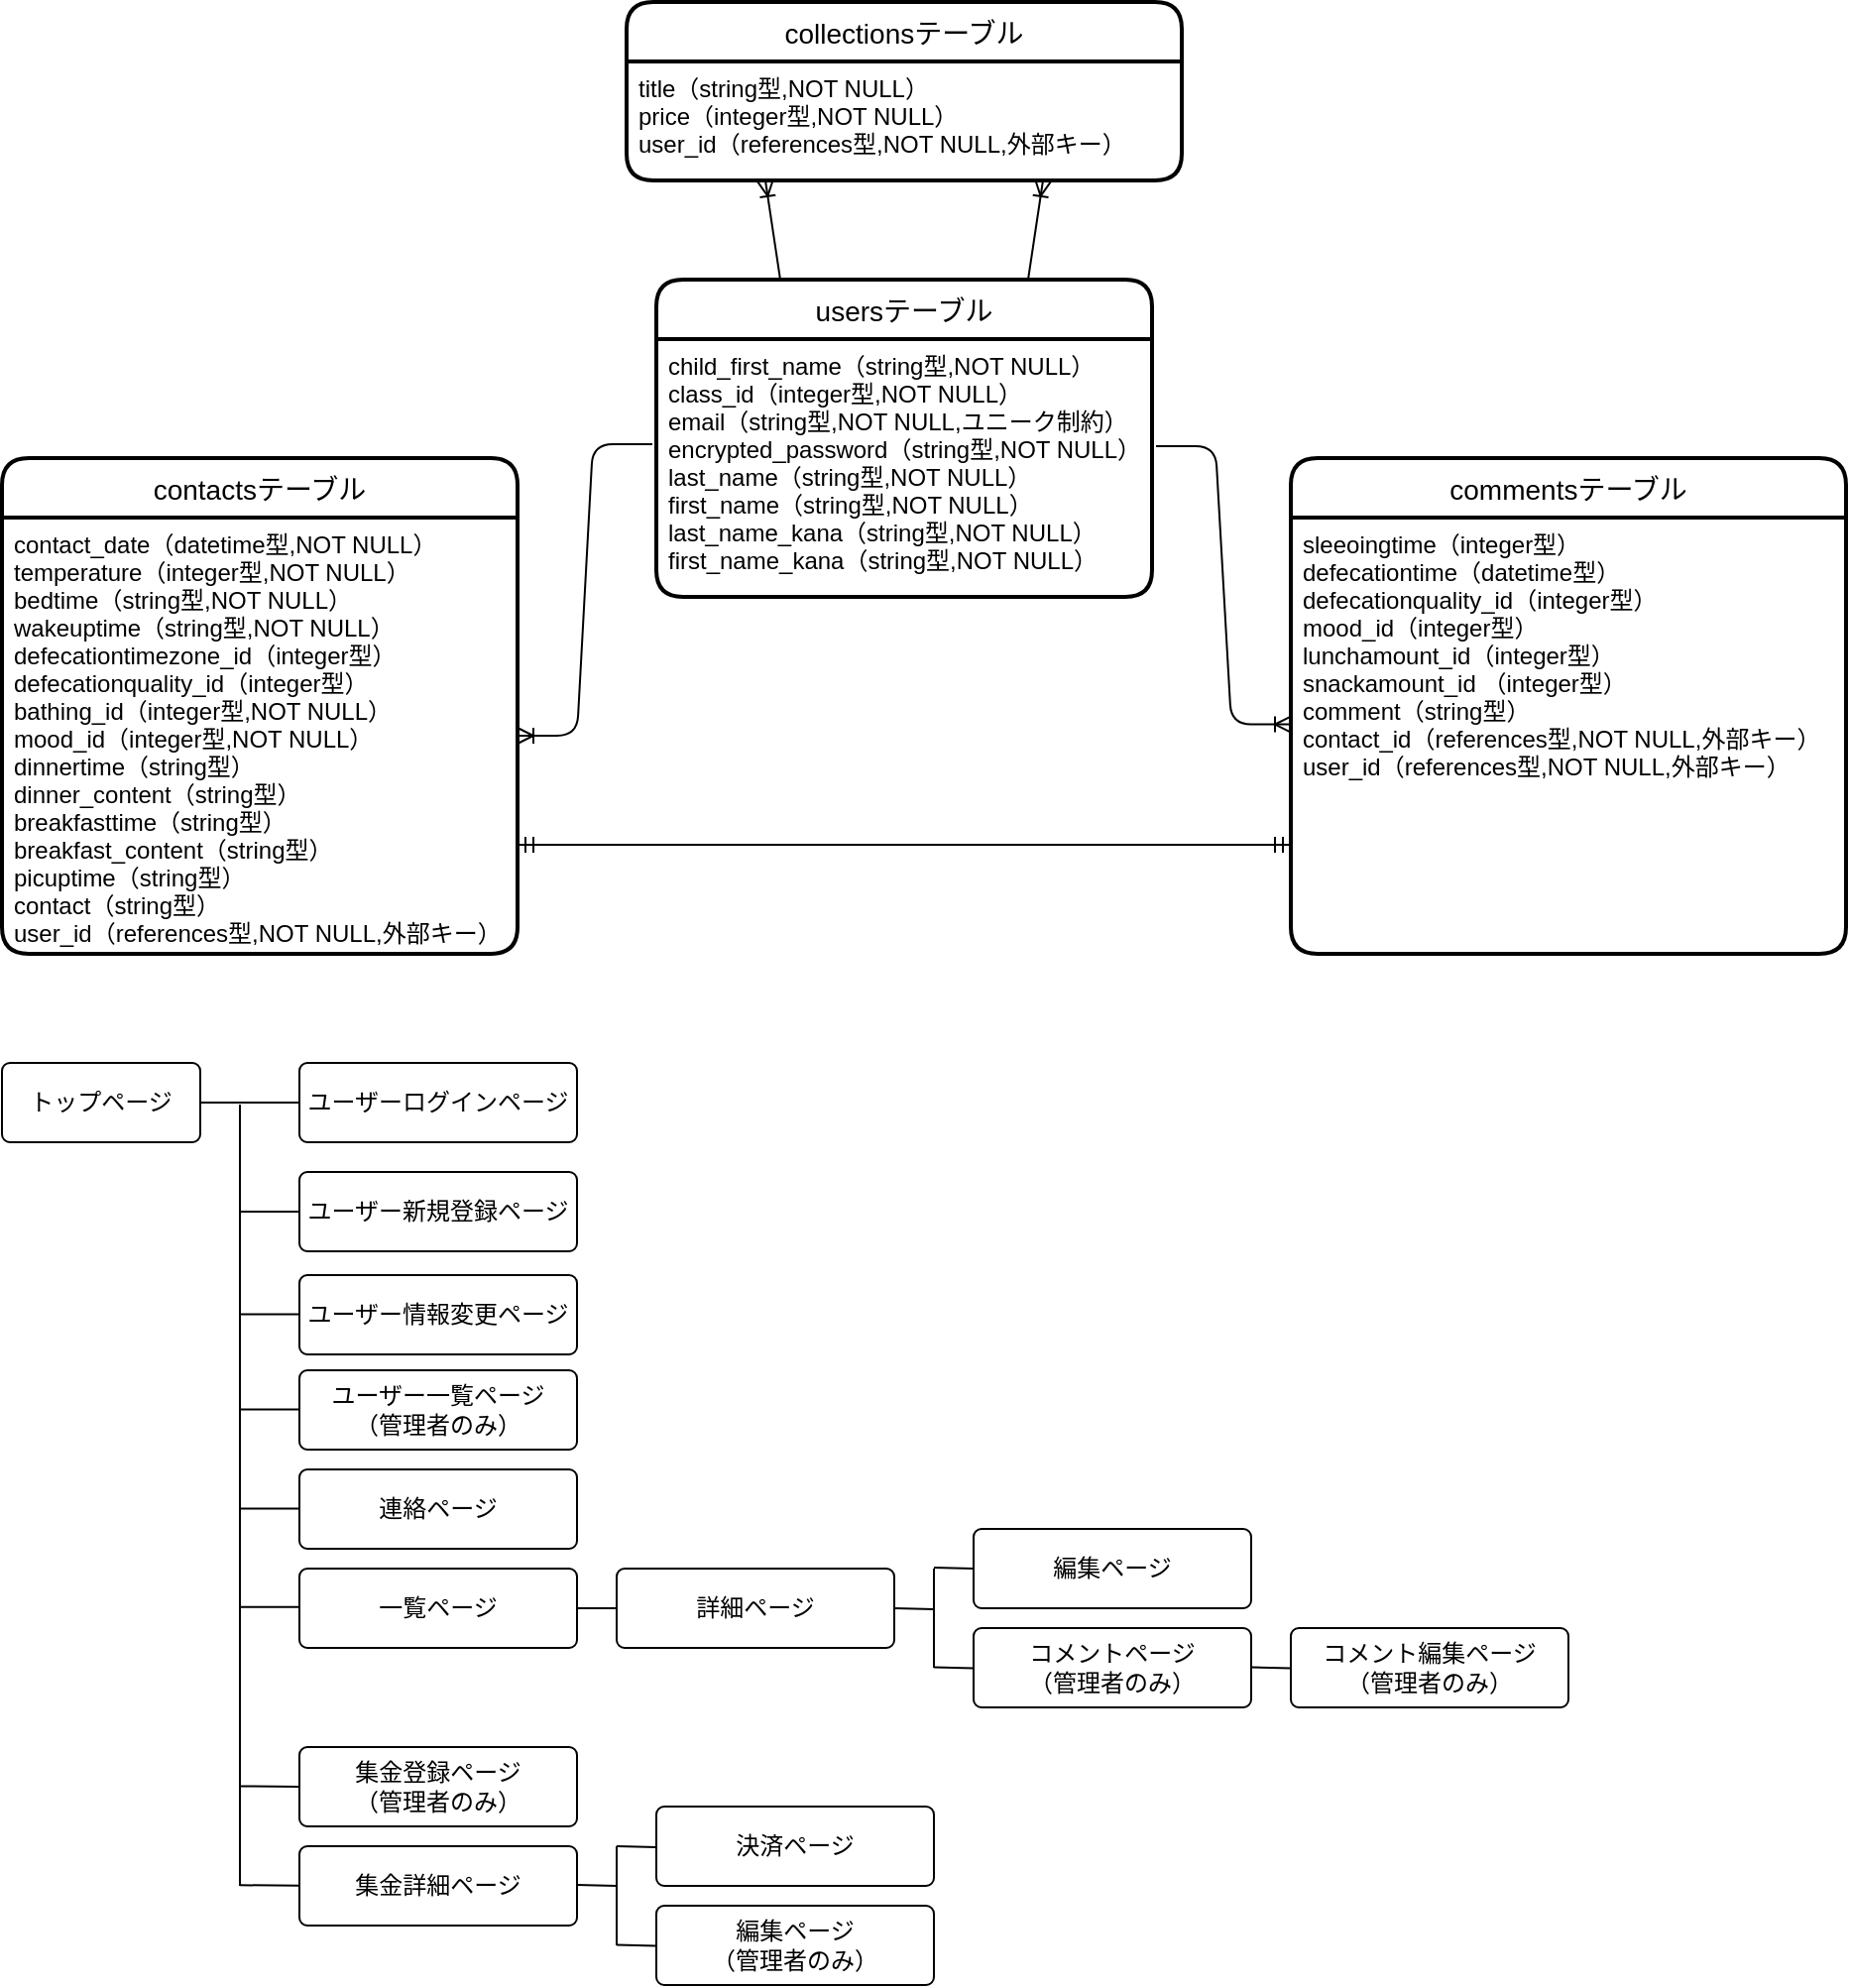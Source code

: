 <mxfile>
    <diagram id="kd0Yo29yYLFkwfyUS1k1" name="ページ1">
        <mxGraphModel dx="930" dy="468" grid="1" gridSize="10" guides="1" tooltips="1" connect="1" arrows="1" fold="1" page="1" pageScale="1" pageWidth="827" pageHeight="1169" math="0" shadow="0">
            <root>
                <mxCell id="0"/>
                <mxCell id="1" parent="0"/>
                <mxCell id="2" value="usersテーブル" style="swimlane;childLayout=stackLayout;horizontal=1;startSize=30;horizontalStack=0;rounded=1;fontSize=14;fontStyle=0;strokeWidth=2;resizeParent=0;resizeLast=1;shadow=0;dashed=0;align=center;" parent="1" vertex="1">
                    <mxGeometry x="350" y="190" width="250" height="160" as="geometry"/>
                </mxCell>
                <mxCell id="3" value="child_first_name（string型,NOT NULL）&#10;class_id（integer型,NOT NULL）&#10;email（string型,NOT NULL,ユニーク制約）&#10;encrypted_password（string型,NOT NULL）&#10;last_name（string型,NOT NULL）&#10;first_name（string型,NOT NULL）&#10;last_name_kana（string型,NOT NULL）&#10;first_name_kana（string型,NOT NULL）" style="align=left;strokeColor=none;fillColor=none;spacingLeft=4;fontSize=12;verticalAlign=top;resizable=0;rotatable=0;part=1;" parent="2" vertex="1">
                    <mxGeometry y="30" width="250" height="130" as="geometry"/>
                </mxCell>
                <mxCell id="4" value="collectionsテーブル" style="swimlane;childLayout=stackLayout;horizontal=1;startSize=30;horizontalStack=0;rounded=1;fontSize=14;fontStyle=0;strokeWidth=2;resizeParent=0;resizeLast=1;shadow=0;dashed=0;align=center;" parent="1" vertex="1">
                    <mxGeometry x="335" y="50" width="280" height="90" as="geometry"/>
                </mxCell>
                <mxCell id="5" value="title（string型,NOT NULL）&#10;price（integer型,NOT NULL）&#10;user_id（references型,NOT NULL,外部キー）" style="align=left;strokeColor=none;fillColor=none;spacingLeft=4;fontSize=12;verticalAlign=top;resizable=0;rotatable=0;part=1;" parent="4" vertex="1">
                    <mxGeometry y="30" width="280" height="60" as="geometry"/>
                </mxCell>
                <mxCell id="6" value="contactsテーブル" style="swimlane;childLayout=stackLayout;horizontal=1;startSize=30;horizontalStack=0;rounded=1;fontSize=14;fontStyle=0;strokeWidth=2;resizeParent=0;resizeLast=1;shadow=0;dashed=0;align=center;" parent="1" vertex="1">
                    <mxGeometry x="20" y="280" width="260" height="250" as="geometry"/>
                </mxCell>
                <mxCell id="7" value="contact_date（datetime型,NOT NULL）&#10;temperature（integer型,NOT NULL）&#10;bedtime（string型,NOT NULL）&#10;wakeuptime（string型,NOT NULL）&#10;defecationtimezone_id（integer型）&#10;defecationquality_id（integer型）&#10;bathing_id（integer型,NOT NULL）&#10;mood_id（integer型,NOT NULL）&#10;dinnertime（string型）&#10;dinner_content（string型）&#10;breakfasttime（string型）&#10;breakfast_content（string型）&#10;picuptime（string型）&#10;contact（string型）&#10;user_id（references型,NOT NULL,外部キー）" style="align=left;strokeColor=none;fillColor=none;spacingLeft=4;fontSize=12;verticalAlign=top;resizable=0;rotatable=0;part=1;" parent="6" vertex="1">
                    <mxGeometry y="30" width="260" height="220" as="geometry"/>
                </mxCell>
                <mxCell id="9" value="commentsテーブル" style="swimlane;childLayout=stackLayout;horizontal=1;startSize=30;horizontalStack=0;rounded=1;fontSize=14;fontStyle=0;strokeWidth=2;resizeParent=0;resizeLast=1;shadow=0;dashed=0;align=center;" parent="1" vertex="1">
                    <mxGeometry x="670" y="280" width="280" height="250" as="geometry"/>
                </mxCell>
                <mxCell id="10" value="sleeoingtime（integer型）&#10;defecationtime（datetime型）&#10;defecationquality_id（integer型）&#10;mood_id（integer型）&#10;lunchamount_id（integer型）&#10;snackamount_id （integer型）&#10;comment（string型）&#10;contact_id（references型,NOT NULL,外部キー）&#10;user_id（references型,NOT NULL,外部キー）" style="align=left;strokeColor=none;fillColor=none;spacingLeft=4;fontSize=12;verticalAlign=top;resizable=0;rotatable=0;part=1;" parent="9" vertex="1">
                    <mxGeometry y="30" width="280" height="220" as="geometry"/>
                </mxCell>
                <mxCell id="15" value="" style="edgeStyle=entityRelationEdgeStyle;fontSize=12;html=1;endArrow=ERoneToMany;exitX=-0.008;exitY=0.408;exitDx=0;exitDy=0;exitPerimeter=0;entryX=1;entryY=0.5;entryDx=0;entryDy=0;" parent="1" source="3" target="7" edge="1">
                    <mxGeometry width="100" height="100" relative="1" as="geometry">
                        <mxPoint x="320" y="130" as="sourcePoint"/>
                        <mxPoint x="160" y="358" as="targetPoint"/>
                    </mxGeometry>
                </mxCell>
                <mxCell id="16" value="" style="edgeStyle=entityRelationEdgeStyle;fontSize=12;html=1;endArrow=ERoneToMany;exitX=1.008;exitY=0.415;exitDx=0;exitDy=0;exitPerimeter=0;entryX=0;entryY=0.474;entryDx=0;entryDy=0;entryPerimeter=0;" parent="1" source="3" target="10" edge="1">
                    <mxGeometry width="100" height="100" relative="1" as="geometry">
                        <mxPoint x="620" y="130" as="sourcePoint"/>
                        <mxPoint x="660" y="380" as="targetPoint"/>
                    </mxGeometry>
                </mxCell>
                <mxCell id="18" value="" style="edgeStyle=entityRelationEdgeStyle;fontSize=12;html=1;endArrow=ERmandOne;startArrow=ERmandOne;exitX=1;exitY=0.75;exitDx=0;exitDy=0;entryX=0;entryY=0.75;entryDx=0;entryDy=0;" parent="1" source="7" target="10" edge="1">
                    <mxGeometry width="100" height="100" relative="1" as="geometry">
                        <mxPoint x="400" y="460" as="sourcePoint"/>
                        <mxPoint x="620" y="450" as="targetPoint"/>
                    </mxGeometry>
                </mxCell>
                <mxCell id="19" value="" style="fontSize=12;html=1;endArrow=ERoneToMany;exitX=0.75;exitY=0;exitDx=0;exitDy=0;entryX=0.75;entryY=1;entryDx=0;entryDy=0;" parent="1" source="2" target="5" edge="1">
                    <mxGeometry width="100" height="100" relative="1" as="geometry">
                        <mxPoint x="630" y="60" as="sourcePoint"/>
                        <mxPoint x="800" y="70" as="targetPoint"/>
                    </mxGeometry>
                </mxCell>
                <mxCell id="22" value="" style="fontSize=12;html=1;endArrow=ERoneToMany;exitX=0.25;exitY=0;exitDx=0;exitDy=0;entryX=0.25;entryY=1;entryDx=0;entryDy=0;" parent="1" source="2" target="5" edge="1">
                    <mxGeometry width="100" height="100" relative="1" as="geometry">
                        <mxPoint x="450" y="20" as="sourcePoint"/>
                        <mxPoint x="472.5" y="-130" as="targetPoint"/>
                    </mxGeometry>
                </mxCell>
                <mxCell id="23" value="トップページ" style="rounded=1;arcSize=10;whiteSpace=wrap;html=1;align=center;" parent="1" vertex="1">
                    <mxGeometry x="20" y="585" width="100" height="40" as="geometry"/>
                </mxCell>
                <mxCell id="24" value="ユーザーログインページ" style="rounded=1;arcSize=10;whiteSpace=wrap;html=1;align=center;" parent="1" vertex="1">
                    <mxGeometry x="170" y="585" width="140" height="40" as="geometry"/>
                </mxCell>
                <mxCell id="25" value="ユーザー新規登録ページ" style="rounded=1;arcSize=10;whiteSpace=wrap;html=1;align=center;" parent="1" vertex="1">
                    <mxGeometry x="170" y="640" width="140" height="40" as="geometry"/>
                </mxCell>
                <mxCell id="26" value="ユーザー情報変更ページ" style="rounded=1;arcSize=10;whiteSpace=wrap;html=1;align=center;" parent="1" vertex="1">
                    <mxGeometry x="170" y="692" width="140" height="40" as="geometry"/>
                </mxCell>
                <mxCell id="27" value="連絡ページ" style="rounded=1;arcSize=10;whiteSpace=wrap;html=1;align=center;" parent="1" vertex="1">
                    <mxGeometry x="170" y="790" width="140" height="40" as="geometry"/>
                </mxCell>
                <mxCell id="28" value="一覧ページ" style="rounded=1;arcSize=10;whiteSpace=wrap;html=1;align=center;" parent="1" vertex="1">
                    <mxGeometry x="170" y="840" width="140" height="40" as="geometry"/>
                </mxCell>
                <mxCell id="29" value="詳細ページ" style="rounded=1;arcSize=10;whiteSpace=wrap;html=1;align=center;" parent="1" vertex="1">
                    <mxGeometry x="330" y="840" width="140" height="40" as="geometry"/>
                </mxCell>
                <mxCell id="30" value="編集ページ" style="rounded=1;arcSize=10;whiteSpace=wrap;html=1;align=center;" parent="1" vertex="1">
                    <mxGeometry x="510" y="820" width="140" height="40" as="geometry"/>
                </mxCell>
                <mxCell id="32" value="コメントページ&lt;br&gt;（管理者のみ）" style="rounded=1;arcSize=10;whiteSpace=wrap;html=1;align=center;" parent="1" vertex="1">
                    <mxGeometry x="510" y="870" width="140" height="40" as="geometry"/>
                </mxCell>
                <mxCell id="33" value="ユーザー一覧ページ&lt;br&gt;（管理者のみ）" style="rounded=1;arcSize=10;whiteSpace=wrap;html=1;align=center;" parent="1" vertex="1">
                    <mxGeometry x="170" y="740" width="140" height="40" as="geometry"/>
                </mxCell>
                <mxCell id="34" value="集金登録ページ&lt;br&gt;（管理者のみ）" style="rounded=1;arcSize=10;whiteSpace=wrap;html=1;align=center;" parent="1" vertex="1">
                    <mxGeometry x="170" y="930" width="140" height="40" as="geometry"/>
                </mxCell>
                <mxCell id="35" value="集金詳細ページ" style="rounded=1;arcSize=10;whiteSpace=wrap;html=1;align=center;" parent="1" vertex="1">
                    <mxGeometry x="170" y="980" width="140" height="40" as="geometry"/>
                </mxCell>
                <mxCell id="36" value="決済ページ" style="rounded=1;arcSize=10;whiteSpace=wrap;html=1;align=center;" parent="1" vertex="1">
                    <mxGeometry x="350" y="960" width="140" height="40" as="geometry"/>
                </mxCell>
                <mxCell id="37" value="編集ページ&lt;br&gt;（管理者のみ）" style="rounded=1;arcSize=10;whiteSpace=wrap;html=1;align=center;" parent="1" vertex="1">
                    <mxGeometry x="350" y="1010" width="140" height="40" as="geometry"/>
                </mxCell>
                <mxCell id="43" value="コメント編集ページ&lt;br&gt;（管理者のみ）" style="rounded=1;arcSize=10;whiteSpace=wrap;html=1;align=center;" parent="1" vertex="1">
                    <mxGeometry x="670" y="870" width="140" height="40" as="geometry"/>
                </mxCell>
                <mxCell id="44" value="" style="endArrow=none;html=1;rounded=0;exitX=1;exitY=0.5;exitDx=0;exitDy=0;entryX=0;entryY=0.5;entryDx=0;entryDy=0;" parent="1" source="23" target="24" edge="1">
                    <mxGeometry relative="1" as="geometry">
                        <mxPoint x="120" y="604.5" as="sourcePoint"/>
                        <mxPoint x="170" y="605" as="targetPoint"/>
                    </mxGeometry>
                </mxCell>
                <mxCell id="45" value="" style="endArrow=none;html=1;rounded=0;" parent="1" edge="1">
                    <mxGeometry relative="1" as="geometry">
                        <mxPoint x="140" y="606" as="sourcePoint"/>
                        <mxPoint x="140" y="1000" as="targetPoint"/>
                    </mxGeometry>
                </mxCell>
                <mxCell id="46" value="" style="endArrow=none;html=1;rounded=0;entryX=0;entryY=0.5;entryDx=0;entryDy=0;" parent="1" target="25" edge="1">
                    <mxGeometry relative="1" as="geometry">
                        <mxPoint x="140" y="660" as="sourcePoint"/>
                        <mxPoint x="190" y="625" as="targetPoint"/>
                    </mxGeometry>
                </mxCell>
                <mxCell id="47" value="" style="endArrow=none;html=1;rounded=0;entryX=0;entryY=0.5;entryDx=0;entryDy=0;" parent="1" edge="1">
                    <mxGeometry relative="1" as="geometry">
                        <mxPoint x="140" y="711.71" as="sourcePoint"/>
                        <mxPoint x="170" y="711.71" as="targetPoint"/>
                    </mxGeometry>
                </mxCell>
                <mxCell id="48" value="" style="endArrow=none;html=1;rounded=0;entryX=0;entryY=0.5;entryDx=0;entryDy=0;" parent="1" edge="1">
                    <mxGeometry relative="1" as="geometry">
                        <mxPoint x="140" y="759.71" as="sourcePoint"/>
                        <mxPoint x="170" y="759.71" as="targetPoint"/>
                    </mxGeometry>
                </mxCell>
                <mxCell id="49" value="" style="endArrow=none;html=1;rounded=0;entryX=0;entryY=0.5;entryDx=0;entryDy=0;" parent="1" edge="1">
                    <mxGeometry relative="1" as="geometry">
                        <mxPoint x="140" y="809.71" as="sourcePoint"/>
                        <mxPoint x="170" y="809.71" as="targetPoint"/>
                    </mxGeometry>
                </mxCell>
                <mxCell id="50" value="" style="endArrow=none;html=1;rounded=0;entryX=0;entryY=0.5;entryDx=0;entryDy=0;" parent="1" edge="1">
                    <mxGeometry relative="1" as="geometry">
                        <mxPoint x="140" y="859.41" as="sourcePoint"/>
                        <mxPoint x="170" y="859.41" as="targetPoint"/>
                    </mxGeometry>
                </mxCell>
                <mxCell id="51" value="" style="endArrow=none;html=1;rounded=0;entryX=0;entryY=0.5;entryDx=0;entryDy=0;" parent="1" target="29" edge="1">
                    <mxGeometry relative="1" as="geometry">
                        <mxPoint x="310" y="860" as="sourcePoint"/>
                        <mxPoint x="330" y="859" as="targetPoint"/>
                    </mxGeometry>
                </mxCell>
                <mxCell id="52" value="" style="endArrow=none;html=1;rounded=0;" parent="1" edge="1">
                    <mxGeometry relative="1" as="geometry">
                        <mxPoint x="330" y="980" as="sourcePoint"/>
                        <mxPoint x="330" y="1030" as="targetPoint"/>
                    </mxGeometry>
                </mxCell>
                <mxCell id="53" value="" style="endArrow=none;html=1;rounded=0;" parent="1" edge="1">
                    <mxGeometry relative="1" as="geometry">
                        <mxPoint x="490" y="840" as="sourcePoint"/>
                        <mxPoint x="490" y="890" as="targetPoint"/>
                    </mxGeometry>
                </mxCell>
                <mxCell id="55" value="" style="endArrow=none;html=1;rounded=0;" parent="1" edge="1">
                    <mxGeometry relative="1" as="geometry">
                        <mxPoint x="310.0" y="999.5" as="sourcePoint"/>
                        <mxPoint x="330" y="1000" as="targetPoint"/>
                    </mxGeometry>
                </mxCell>
                <mxCell id="56" value="" style="endArrow=none;html=1;rounded=0;" parent="1" edge="1">
                    <mxGeometry relative="1" as="geometry">
                        <mxPoint x="330.0" y="1029.75" as="sourcePoint"/>
                        <mxPoint x="350" y="1030.25" as="targetPoint"/>
                    </mxGeometry>
                </mxCell>
                <mxCell id="57" value="" style="endArrow=none;html=1;rounded=0;" parent="1" edge="1">
                    <mxGeometry relative="1" as="geometry">
                        <mxPoint x="330.0" y="980" as="sourcePoint"/>
                        <mxPoint x="350" y="980.5" as="targetPoint"/>
                    </mxGeometry>
                </mxCell>
                <mxCell id="58" value="" style="endArrow=none;html=1;rounded=0;" parent="1" edge="1">
                    <mxGeometry relative="1" as="geometry">
                        <mxPoint x="470.0" y="860" as="sourcePoint"/>
                        <mxPoint x="490" y="860.5" as="targetPoint"/>
                    </mxGeometry>
                </mxCell>
                <mxCell id="60" value="" style="endArrow=none;html=1;rounded=0;" parent="1" edge="1">
                    <mxGeometry relative="1" as="geometry">
                        <mxPoint x="490.0" y="889.75" as="sourcePoint"/>
                        <mxPoint x="510" y="890.25" as="targetPoint"/>
                    </mxGeometry>
                </mxCell>
                <mxCell id="61" value="" style="endArrow=none;html=1;rounded=0;" parent="1" edge="1">
                    <mxGeometry relative="1" as="geometry">
                        <mxPoint x="490.0" y="839.5" as="sourcePoint"/>
                        <mxPoint x="510" y="840" as="targetPoint"/>
                    </mxGeometry>
                </mxCell>
                <mxCell id="62" value="" style="endArrow=none;html=1;rounded=0;" parent="1" edge="1">
                    <mxGeometry relative="1" as="geometry">
                        <mxPoint x="650.0" y="889.75" as="sourcePoint"/>
                        <mxPoint x="670" y="890.25" as="targetPoint"/>
                    </mxGeometry>
                </mxCell>
                <mxCell id="63" value="" style="endArrow=none;html=1;rounded=0;entryX=0;entryY=0.5;entryDx=0;entryDy=0;" parent="1" target="34" edge="1">
                    <mxGeometry relative="1" as="geometry">
                        <mxPoint x="140.0" y="949.75" as="sourcePoint"/>
                        <mxPoint x="160" y="950.25" as="targetPoint"/>
                    </mxGeometry>
                </mxCell>
                <mxCell id="64" value="" style="endArrow=none;html=1;rounded=0;entryX=0;entryY=0.5;entryDx=0;entryDy=0;" parent="1" edge="1">
                    <mxGeometry relative="1" as="geometry">
                        <mxPoint x="140.0" y="999.63" as="sourcePoint"/>
                        <mxPoint x="170" y="999.88" as="targetPoint"/>
                    </mxGeometry>
                </mxCell>
            </root>
        </mxGraphModel>
    </diagram>
</mxfile>